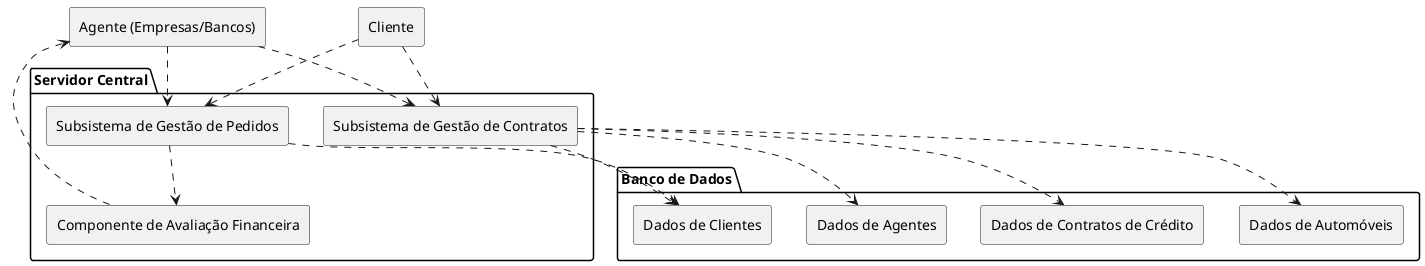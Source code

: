@startuml
skinparam componentStyle rectangle

package "Servidor Central" {
    [Subsistema de Gestão de Pedidos]
    [Subsistema de Gestão de Contratos]
    [Componente de Avaliação Financeira]
}

package "Banco de Dados" {
    [Dados de Clientes]
    [Dados de Agentes]
    [Dados de Automóveis]
    [Dados de Contratos de Crédito]
}

[Cliente] ..> [Subsistema de Gestão de Pedidos]
[Agente (Empresas/Bancos)] ..> [Subsistema de Gestão de Pedidos]
[Agente (Empresas/Bancos)] ..> [Subsistema de Gestão de Contratos]
[Cliente] ..> [Subsistema de Gestão de Contratos]

[Subsistema de Gestão de Pedidos] ..> [Componente de Avaliação Financeira]
[Componente de Avaliação Financeira] ..> [Agente (Empresas/Bancos)]

[Subsistema de Gestão de Pedidos] ..> [Dados de Clientes]
[Subsistema de Gestão de Contratos] ..> [Dados de Automóveis]
[Subsistema de Gestão de Contratos] ..> [Dados de Contratos de Crédito]
[Subsistema de Gestão de Contratos] ..> [Dados de Clientes]
[Subsistema de Gestão de Contratos] ..> [Dados de Agentes]
@enduml
